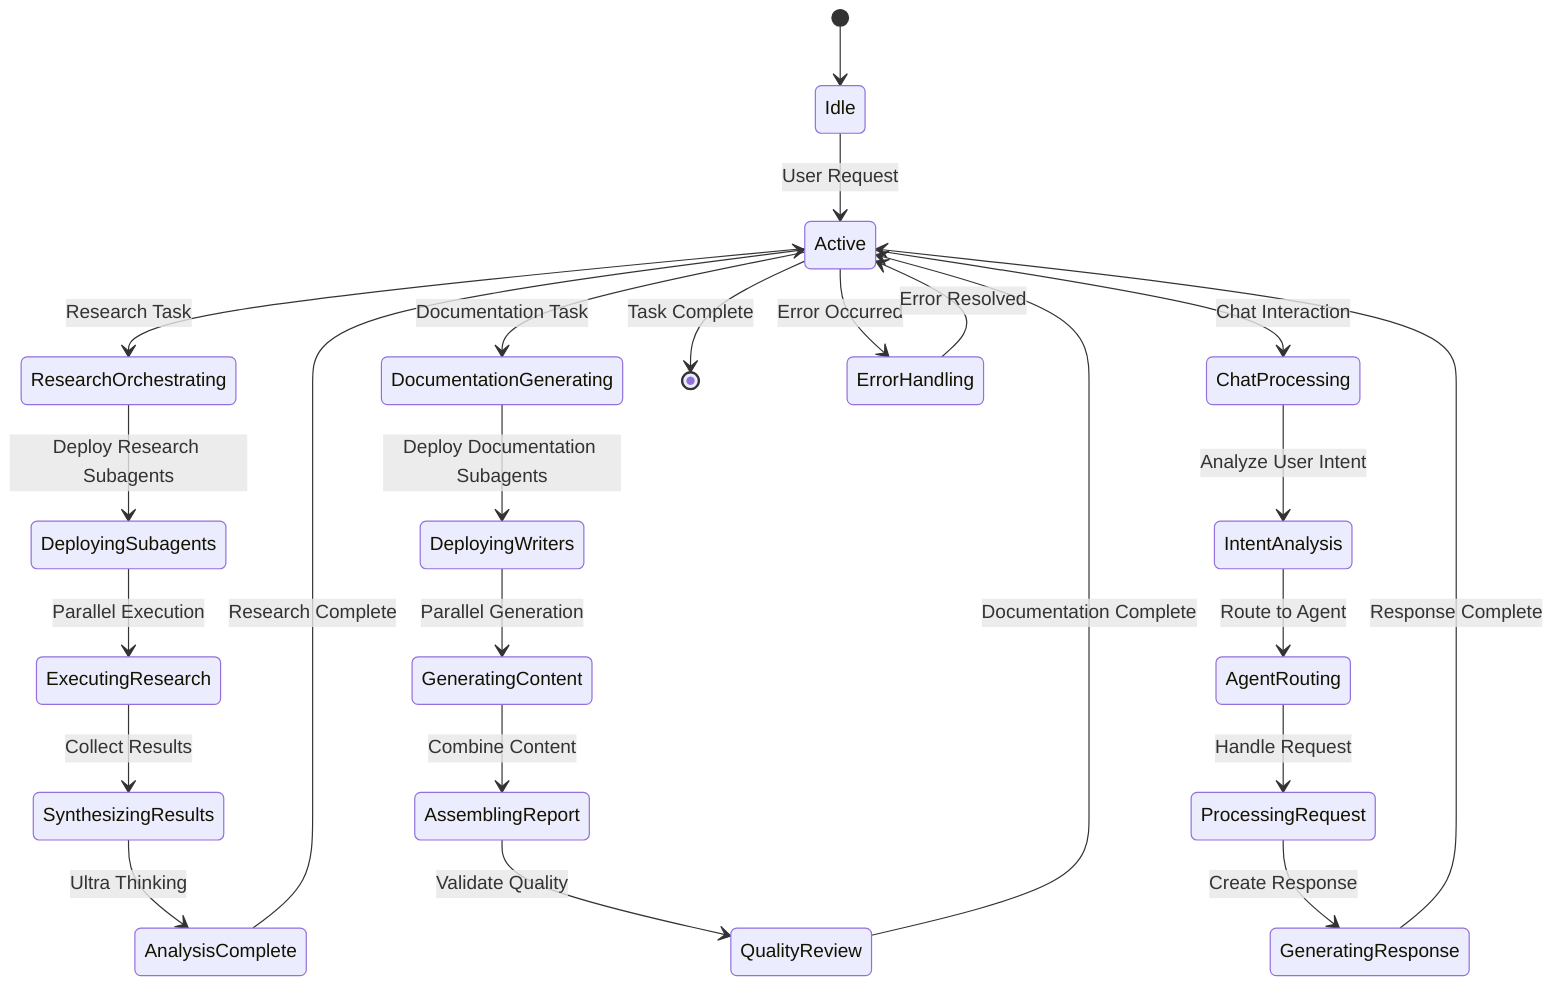stateDiagram-v2
    [*] --> Idle
    Idle --> Active: User Request
    Active --> ResearchOrchestrating: Research Task
    Active --> DocumentationGenerating: Documentation Task
    Active --> ChatProcessing: Chat Interaction

    ResearchOrchestrating --> DeployingSubagents: Deploy Research Subagents
    DeployingSubagents --> ExecutingResearch: Parallel Execution
    ExecutingResearch --> SynthesizingResults: Collect Results
    SynthesizingResults --> AnalysisComplete: Ultra Thinking
    AnalysisComplete --> Active: Research Complete

    DocumentationGenerating --> DeployingWriters: Deploy Documentation Subagents
    DeployingWriters --> GeneratingContent: Parallel Generation
    GeneratingContent --> AssemblingReport: Combine Content
    AssemblingReport --> QualityReview: Validate Quality
    QualityReview --> Active: Documentation Complete

    ChatProcessing --> IntentAnalysis: Analyze User Intent
    IntentAnalysis --> AgentRouting: Route to Agent
    AgentRouting --> ProcessingRequest: Handle Request
    ProcessingRequest --> GeneratingResponse: Create Response
    GeneratingResponse --> Active: Response Complete

    Active --> [*]: Task Complete
    Active --> ErrorHandling: Error Occurred
    ErrorHandling --> Active: Error Resolved